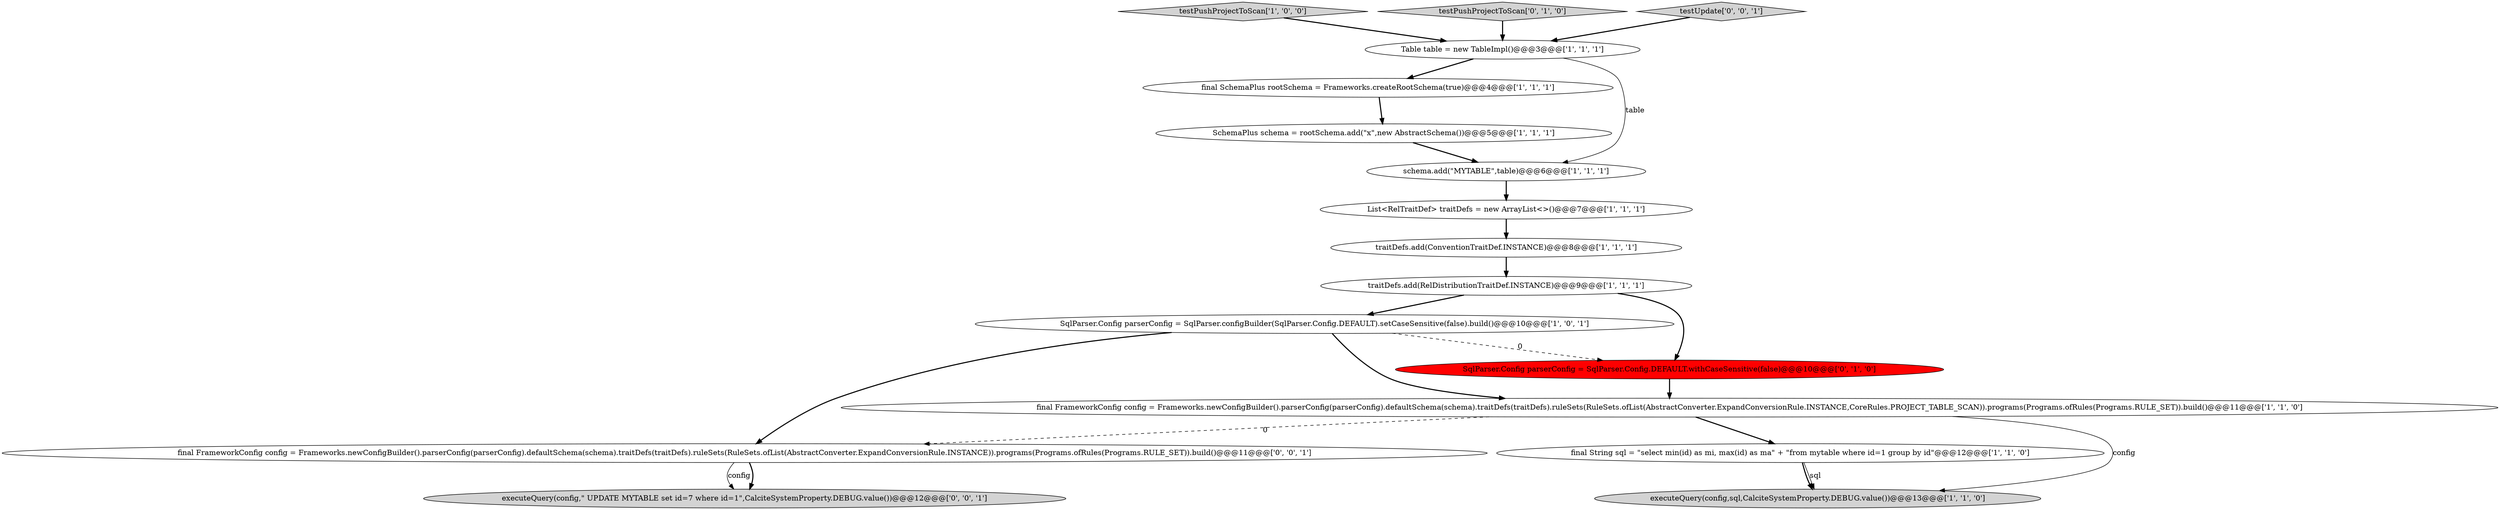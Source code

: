digraph {
4 [style = filled, label = "List<RelTraitDef> traitDefs = new ArrayList<>()@@@7@@@['1', '1', '1']", fillcolor = white, shape = ellipse image = "AAA0AAABBB1BBB"];
12 [style = filled, label = "SqlParser.Config parserConfig = SqlParser.Config.DEFAULT.withCaseSensitive(false)@@@10@@@['0', '1', '0']", fillcolor = red, shape = ellipse image = "AAA1AAABBB2BBB"];
0 [style = filled, label = "Table table = new TableImpl()@@@3@@@['1', '1', '1']", fillcolor = white, shape = ellipse image = "AAA0AAABBB1BBB"];
15 [style = filled, label = "final FrameworkConfig config = Frameworks.newConfigBuilder().parserConfig(parserConfig).defaultSchema(schema).traitDefs(traitDefs).ruleSets(RuleSets.ofList(AbstractConverter.ExpandConversionRule.INSTANCE)).programs(Programs.ofRules(Programs.RULE_SET)).build()@@@11@@@['0', '0', '1']", fillcolor = white, shape = ellipse image = "AAA0AAABBB3BBB"];
2 [style = filled, label = "SqlParser.Config parserConfig = SqlParser.configBuilder(SqlParser.Config.DEFAULT).setCaseSensitive(false).build()@@@10@@@['1', '0', '1']", fillcolor = white, shape = ellipse image = "AAA0AAABBB1BBB"];
3 [style = filled, label = "testPushProjectToScan['1', '0', '0']", fillcolor = lightgray, shape = diamond image = "AAA0AAABBB1BBB"];
8 [style = filled, label = "SchemaPlus schema = rootSchema.add(\"x\",new AbstractSchema())@@@5@@@['1', '1', '1']", fillcolor = white, shape = ellipse image = "AAA0AAABBB1BBB"];
7 [style = filled, label = "final SchemaPlus rootSchema = Frameworks.createRootSchema(true)@@@4@@@['1', '1', '1']", fillcolor = white, shape = ellipse image = "AAA0AAABBB1BBB"];
11 [style = filled, label = "executeQuery(config,sql,CalciteSystemProperty.DEBUG.value())@@@13@@@['1', '1', '0']", fillcolor = lightgray, shape = ellipse image = "AAA0AAABBB1BBB"];
14 [style = filled, label = "executeQuery(config,\" UPDATE MYTABLE set id=7 where id=1\",CalciteSystemProperty.DEBUG.value())@@@12@@@['0', '0', '1']", fillcolor = lightgray, shape = ellipse image = "AAA0AAABBB3BBB"];
13 [style = filled, label = "testPushProjectToScan['0', '1', '0']", fillcolor = lightgray, shape = diamond image = "AAA0AAABBB2BBB"];
5 [style = filled, label = "schema.add(\"MYTABLE\",table)@@@6@@@['1', '1', '1']", fillcolor = white, shape = ellipse image = "AAA0AAABBB1BBB"];
16 [style = filled, label = "testUpdate['0', '0', '1']", fillcolor = lightgray, shape = diamond image = "AAA0AAABBB3BBB"];
1 [style = filled, label = "traitDefs.add(ConventionTraitDef.INSTANCE)@@@8@@@['1', '1', '1']", fillcolor = white, shape = ellipse image = "AAA0AAABBB1BBB"];
10 [style = filled, label = "traitDefs.add(RelDistributionTraitDef.INSTANCE)@@@9@@@['1', '1', '1']", fillcolor = white, shape = ellipse image = "AAA0AAABBB1BBB"];
9 [style = filled, label = "final String sql = \"select min(id) as mi, max(id) as ma\" + \"from mytable where id=1 group by id\"@@@12@@@['1', '1', '0']", fillcolor = white, shape = ellipse image = "AAA0AAABBB1BBB"];
6 [style = filled, label = "final FrameworkConfig config = Frameworks.newConfigBuilder().parserConfig(parserConfig).defaultSchema(schema).traitDefs(traitDefs).ruleSets(RuleSets.ofList(AbstractConverter.ExpandConversionRule.INSTANCE,CoreRules.PROJECT_TABLE_SCAN)).programs(Programs.ofRules(Programs.RULE_SET)).build()@@@11@@@['1', '1', '0']", fillcolor = white, shape = ellipse image = "AAA0AAABBB1BBB"];
6->11 [style = solid, label="config"];
16->0 [style = bold, label=""];
9->11 [style = bold, label=""];
15->14 [style = bold, label=""];
2->6 [style = bold, label=""];
9->11 [style = solid, label="sql"];
7->8 [style = bold, label=""];
12->6 [style = bold, label=""];
3->0 [style = bold, label=""];
0->7 [style = bold, label=""];
2->12 [style = dashed, label="0"];
0->5 [style = solid, label="table"];
8->5 [style = bold, label=""];
6->15 [style = dashed, label="0"];
10->12 [style = bold, label=""];
5->4 [style = bold, label=""];
2->15 [style = bold, label=""];
15->14 [style = solid, label="config"];
10->2 [style = bold, label=""];
4->1 [style = bold, label=""];
6->9 [style = bold, label=""];
1->10 [style = bold, label=""];
13->0 [style = bold, label=""];
}
